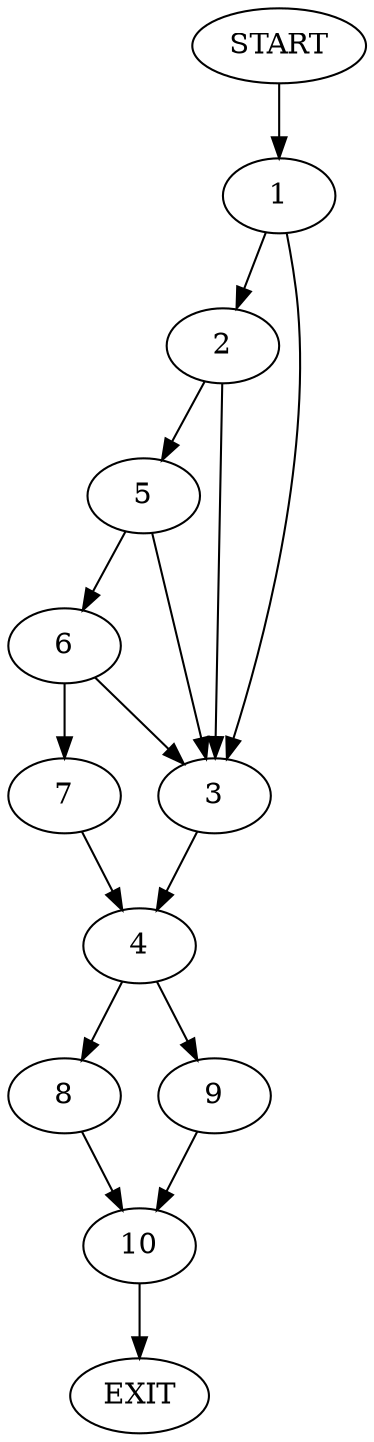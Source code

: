 digraph {
0 [label="START"]
11 [label="EXIT"]
0 -> 1
1 -> 2
1 -> 3
3 -> 4
2 -> 5
2 -> 3
5 -> 6
5 -> 3
6 -> 7
6 -> 3
7 -> 4
4 -> 8
4 -> 9
8 -> 10
9 -> 10
10 -> 11
}

